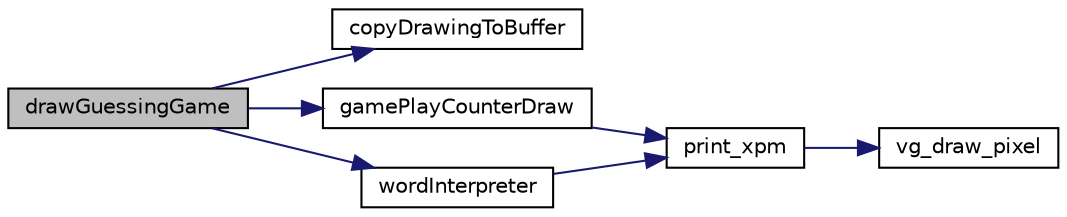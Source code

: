digraph "drawGuessingGame"
{
 // LATEX_PDF_SIZE
  edge [fontname="Helvetica",fontsize="10",labelfontname="Helvetica",labelfontsize="10"];
  node [fontname="Helvetica",fontsize="10",shape=record];
  rankdir="LR";
  Node1 [label="drawGuessingGame",height=0.2,width=0.4,color="black", fillcolor="grey75", style="filled", fontcolor="black",tooltip="This function loads the differents components of a frame into the secondary buffer."];
  Node1 -> Node2 [color="midnightblue",fontsize="10",style="solid"];
  Node2 [label="copyDrawingToBuffer",height=0.2,width=0.4,color="black", fillcolor="white", style="filled",URL="$graphics_8c.html#a4ab4d19eaa963077f2d4e42e8f46212d",tooltip="This function copies anything not transparent of the draw buffer to the image buffer."];
  Node1 -> Node3 [color="midnightblue",fontsize="10",style="solid"];
  Node3 [label="gamePlayCounterDraw",height=0.2,width=0.4,color="black", fillcolor="white", style="filled",URL="$game_8c.html#ac394319f787d76cd26e4b4c5f180cee9",tooltip="This funtion draws the in-game counter on the screen."];
  Node3 -> Node4 [color="midnightblue",fontsize="10",style="solid"];
  Node4 [label="print_xpm",height=0.2,width=0.4,color="black", fillcolor="white", style="filled",URL="$graphics_8c.html#a4a7701a7c35f0ff156dba3e5f9c9f48e",tooltip="This function draws a xpm to the display."];
  Node4 -> Node5 [color="midnightblue",fontsize="10",style="solid"];
  Node5 [label="vg_draw_pixel",height=0.2,width=0.4,color="black", fillcolor="white", style="filled",URL="$graphics_8c.html#a08c498ffeb0a3962e3b7711b57397741",tooltip="This functions sets the color of the pixel in the position given to the desired color,..."];
  Node1 -> Node6 [color="midnightblue",fontsize="10",style="solid"];
  Node6 [label="wordInterpreter",height=0.2,width=0.4,color="black", fillcolor="white", style="filled",URL="$game_8c.html#af21d5e92b258d5834ab2d92883039e76",tooltip="This function reads the array of the word given to the draw user and prints the xpm of the letter at ..."];
  Node6 -> Node4 [color="midnightblue",fontsize="10",style="solid"];
}
